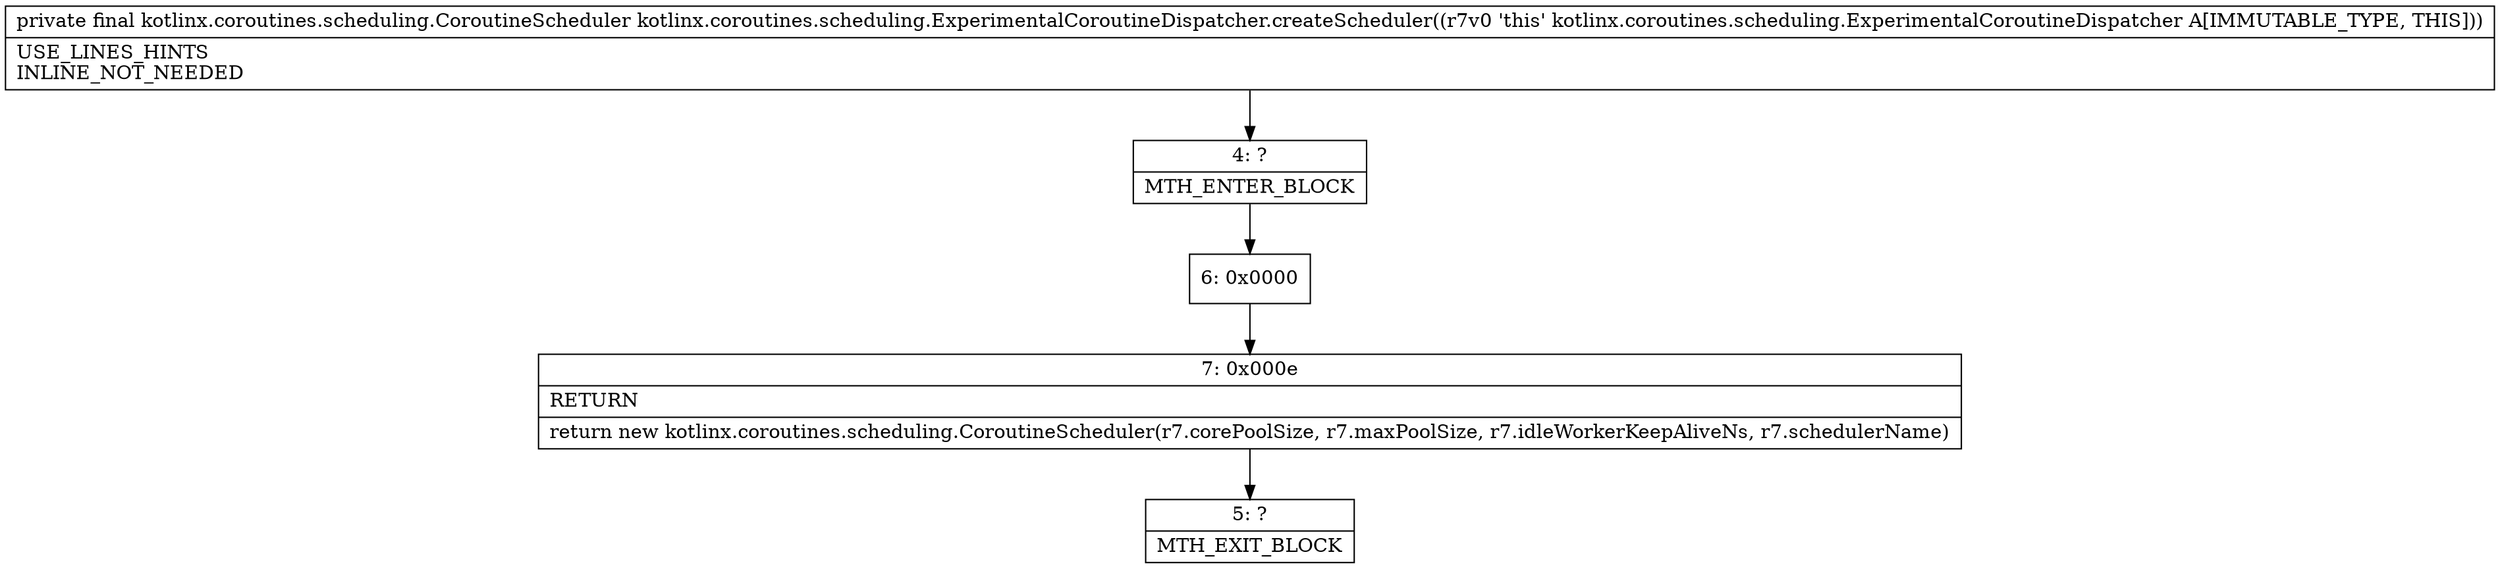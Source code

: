 digraph "CFG forkotlinx.coroutines.scheduling.ExperimentalCoroutineDispatcher.createScheduler()Lkotlinx\/coroutines\/scheduling\/CoroutineScheduler;" {
Node_4 [shape=record,label="{4\:\ ?|MTH_ENTER_BLOCK\l}"];
Node_6 [shape=record,label="{6\:\ 0x0000}"];
Node_7 [shape=record,label="{7\:\ 0x000e|RETURN\l|return new kotlinx.coroutines.scheduling.CoroutineScheduler(r7.corePoolSize, r7.maxPoolSize, r7.idleWorkerKeepAliveNs, r7.schedulerName)\l}"];
Node_5 [shape=record,label="{5\:\ ?|MTH_EXIT_BLOCK\l}"];
MethodNode[shape=record,label="{private final kotlinx.coroutines.scheduling.CoroutineScheduler kotlinx.coroutines.scheduling.ExperimentalCoroutineDispatcher.createScheduler((r7v0 'this' kotlinx.coroutines.scheduling.ExperimentalCoroutineDispatcher A[IMMUTABLE_TYPE, THIS]))  | USE_LINES_HINTS\lINLINE_NOT_NEEDED\l}"];
MethodNode -> Node_4;Node_4 -> Node_6;
Node_6 -> Node_7;
Node_7 -> Node_5;
}

